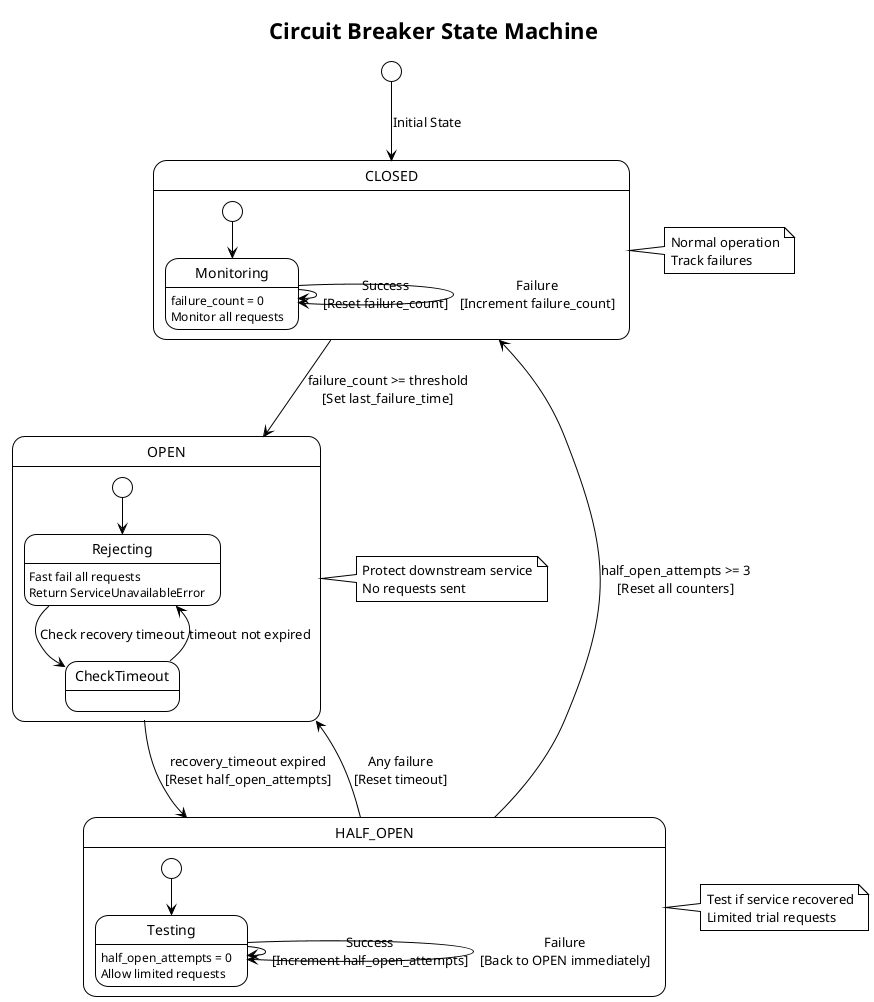 @startuml semantic-scholar-mcp-state-circuit-breaker
!theme plain

title Circuit Breaker State Machine

[*] --> CLOSED : Initial State

state CLOSED {
  [*] --> Monitoring
  Monitoring : failure_count = 0
  Monitoring : Monitor all requests
  
  Monitoring --> Monitoring : Success\n[Reset failure_count]
  Monitoring --> Monitoring : Failure\n[Increment failure_count]
}

CLOSED --> OPEN : failure_count >= threshold\n[Set last_failure_time]

state OPEN {
  [*] --> Rejecting
  Rejecting : Fast fail all requests
  Rejecting : Return ServiceUnavailableError
  
  Rejecting --> CheckTimeout : Check recovery timeout
  CheckTimeout --> Rejecting : timeout not expired
}

OPEN --> HALF_OPEN : recovery_timeout expired\n[Reset half_open_attempts]

state HALF_OPEN {
  [*] --> Testing
  Testing : half_open_attempts = 0
  Testing : Allow limited requests
  
  Testing --> Testing : Success\n[Increment half_open_attempts]
  Testing --> Testing : Failure\n[Back to OPEN immediately]
}

HALF_OPEN --> CLOSED : half_open_attempts >= 3\n[Reset all counters]
HALF_OPEN --> OPEN : Any failure\n[Reset timeout]

note right of CLOSED
  Normal operation
  Track failures
end note

note right of OPEN
  Protect downstream service
  No requests sent
end note

note right of HALF_OPEN
  Test if service recovered
  Limited trial requests
end note

@enduml